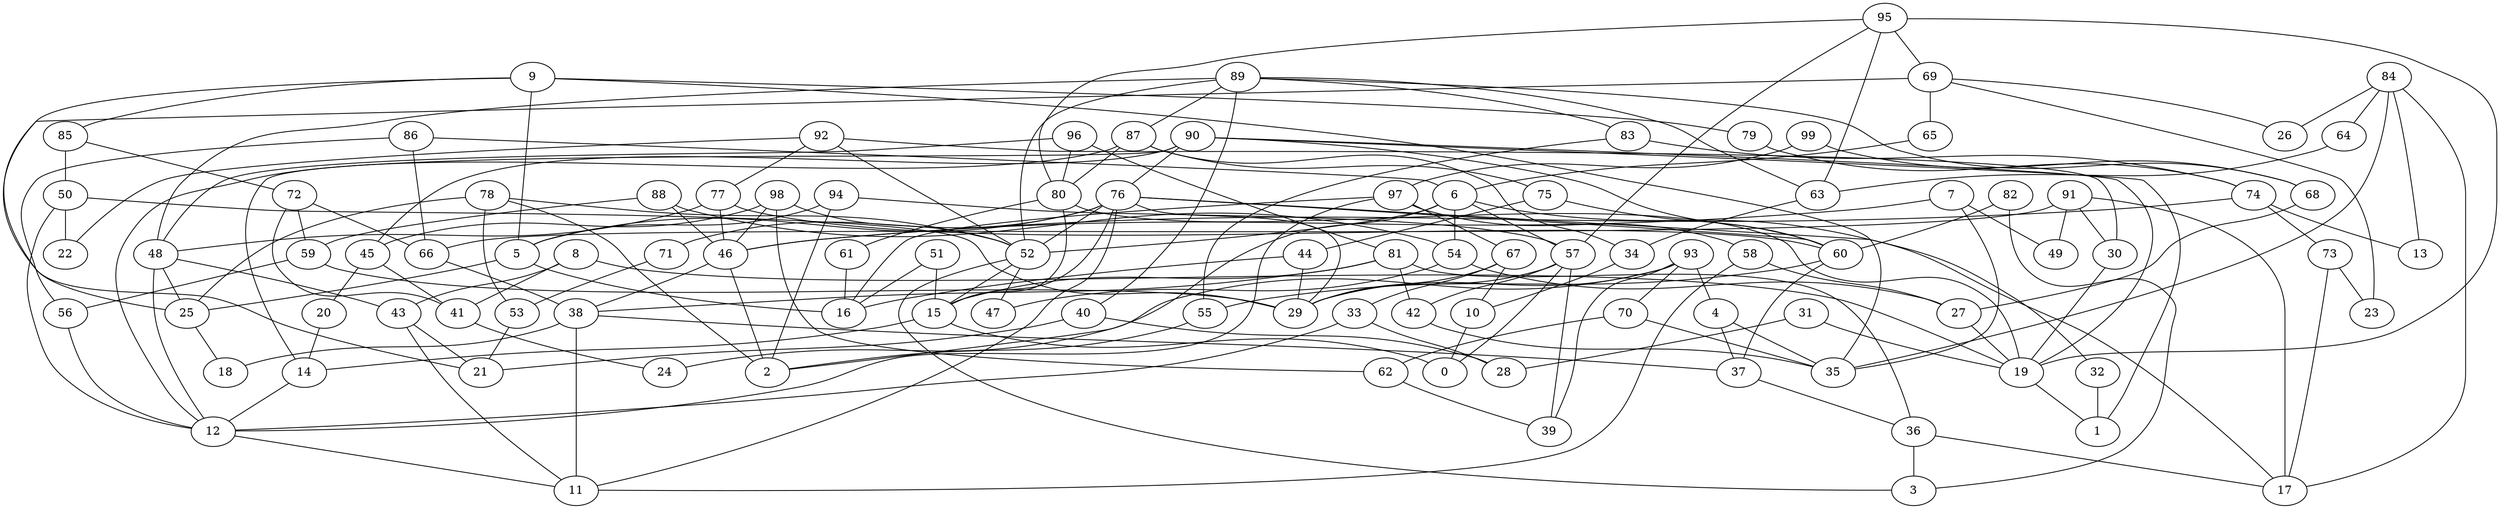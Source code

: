 digraph GG_graph {

subgraph G_graph {
edge [color = black]
"80" -> "61" [dir = none]
"80" -> "19" [dir = none]
"80" -> "15" [dir = none]
"65" -> "6" [dir = none]
"7" -> "49" [dir = none]
"7" -> "35" [dir = none]
"7" -> "46" [dir = none]
"53" -> "21" [dir = none]
"41" -> "24" [dir = none]
"25" -> "18" [dir = none]
"64" -> "63" [dir = none]
"96" -> "48" [dir = none]
"96" -> "80" [dir = none]
"96" -> "81" [dir = none]
"43" -> "21" [dir = none]
"43" -> "11" [dir = none]
"88" -> "54" [dir = none]
"88" -> "59" [dir = none]
"88" -> "46" [dir = none]
"99" -> "68" [dir = none]
"99" -> "97" [dir = none]
"67" -> "33" [dir = none]
"67" -> "29" [dir = none]
"67" -> "10" [dir = none]
"50" -> "22" [dir = none]
"50" -> "12" [dir = none]
"50" -> "29" [dir = none]
"59" -> "29" [dir = none]
"59" -> "56" [dir = none]
"56" -> "12" [dir = none]
"79" -> "74" [dir = none]
"5" -> "16" [dir = none]
"5" -> "25" [dir = none]
"51" -> "15" [dir = none]
"51" -> "16" [dir = none]
"97" -> "58" [dir = none]
"97" -> "12" [dir = none]
"97" -> "16" [dir = none]
"97" -> "67" [dir = none]
"98" -> "62" [dir = none]
"98" -> "45" [dir = none]
"98" -> "52" [dir = none]
"98" -> "46" [dir = none]
"52" -> "15" [dir = none]
"52" -> "47" [dir = none]
"52" -> "3" [dir = none]
"4" -> "35" [dir = none]
"4" -> "37" [dir = none]
"74" -> "73" [dir = none]
"74" -> "13" [dir = none]
"74" -> "46" [dir = none]
"12" -> "11" [dir = none]
"9" -> "79" [dir = none]
"9" -> "35" [dir = none]
"9" -> "85" [dir = none]
"9" -> "5" [dir = none]
"9" -> "21" [dir = none]
"93" -> "39" [dir = none]
"93" -> "4" [dir = none]
"93" -> "70" [dir = none]
"93" -> "29" [dir = none]
"93" -> "24" [dir = none]
"68" -> "27" [dir = none]
"42" -> "35" [dir = none]
"75" -> "44" [dir = none]
"75" -> "60" [dir = none]
"60" -> "55" [dir = none]
"60" -> "37" [dir = none]
"91" -> "66" [dir = none]
"91" -> "17" [dir = none]
"91" -> "30" [dir = none]
"91" -> "49" [dir = none]
"14" -> "12" [dir = none]
"34" -> "10" [dir = none]
"31" -> "19" [dir = none]
"31" -> "28" [dir = none]
"45" -> "20" [dir = none]
"45" -> "41" [dir = none]
"57" -> "42" [dir = none]
"57" -> "29" [dir = none]
"57" -> "0" [dir = none]
"57" -> "39" [dir = none]
"58" -> "11" [dir = none]
"58" -> "27" [dir = none]
"30" -> "19" [dir = none]
"84" -> "64" [dir = none]
"84" -> "17" [dir = none]
"84" -> "13" [dir = none]
"84" -> "35" [dir = none]
"84" -> "26" [dir = none]
"89" -> "48" [dir = none]
"89" -> "52" [dir = none]
"89" -> "87" [dir = none]
"89" -> "63" [dir = none]
"89" -> "40" [dir = none]
"89" -> "83" [dir = none]
"89" -> "68" [dir = none]
"82" -> "3" [dir = none]
"82" -> "60" [dir = none]
"71" -> "53" [dir = none]
"92" -> "77" [dir = none]
"92" -> "30" [dir = none]
"92" -> "52" [dir = none]
"92" -> "22" [dir = none]
"83" -> "55" [dir = none]
"83" -> "74" [dir = none]
"76" -> "15" [dir = none]
"76" -> "29" [dir = none]
"76" -> "5" [dir = none]
"76" -> "60" [dir = none]
"76" -> "17" [dir = none]
"76" -> "52" [dir = none]
"76" -> "11" [dir = none]
"76" -> "71" [dir = none]
"90" -> "76" [dir = none]
"90" -> "19" [dir = none]
"90" -> "45" [dir = none]
"90" -> "60" [dir = none]
"90" -> "14" [dir = none]
"90" -> "1" [dir = none]
"8" -> "41" [dir = none]
"8" -> "43" [dir = none]
"8" -> "19" [dir = none]
"94" -> "5" [dir = none]
"94" -> "2" [dir = none]
"94" -> "57" [dir = none]
"15" -> "0" [dir = none]
"15" -> "14" [dir = none]
"78" -> "52" [dir = none]
"78" -> "25" [dir = none]
"78" -> "53" [dir = none]
"78" -> "2" [dir = none]
"36" -> "17" [dir = none]
"36" -> "3" [dir = none]
"48" -> "25" [dir = none]
"48" -> "43" [dir = none]
"48" -> "12" [dir = none]
"32" -> "1" [dir = none]
"61" -> "16" [dir = none]
"38" -> "18" [dir = none]
"38" -> "11" [dir = none]
"38" -> "37" [dir = none]
"37" -> "36" [dir = none]
"46" -> "2" [dir = none]
"46" -> "38" [dir = none]
"81" -> "42" [dir = none]
"81" -> "36" [dir = none]
"81" -> "38" [dir = none]
"81" -> "15" [dir = none]
"69" -> "26" [dir = none]
"69" -> "25" [dir = none]
"69" -> "23" [dir = none]
"69" -> "65" [dir = none]
"95" -> "63" [dir = none]
"95" -> "69" [dir = none]
"95" -> "19" [dir = none]
"95" -> "57" [dir = none]
"95" -> "80" [dir = none]
"19" -> "1" [dir = none]
"66" -> "38" [dir = none]
"70" -> "62" [dir = none]
"70" -> "35" [dir = none]
"77" -> "46" [dir = none]
"77" -> "60" [dir = none]
"77" -> "48" [dir = none]
"73" -> "17" [dir = none]
"73" -> "23" [dir = none]
"20" -> "14" [dir = none]
"86" -> "56" [dir = none]
"86" -> "6" [dir = none]
"86" -> "66" [dir = none]
"55" -> "2" [dir = none]
"62" -> "39" [dir = none]
"87" -> "75" [dir = none]
"87" -> "12" [dir = none]
"87" -> "80" [dir = none]
"87" -> "34" [dir = none]
"54" -> "47" [dir = none]
"54" -> "27" [dir = none]
"33" -> "28" [dir = none]
"33" -> "12" [dir = none]
"6" -> "2" [dir = none]
"6" -> "52" [dir = none]
"6" -> "57" [dir = none]
"6" -> "54" [dir = none]
"6" -> "32" [dir = none]
"85" -> "50" [dir = none]
"85" -> "72" [dir = none]
"72" -> "59" [dir = none]
"72" -> "66" [dir = none]
"72" -> "41" [dir = none]
"27" -> "19" [dir = none]
"44" -> "16" [dir = none]
"44" -> "29" [dir = none]
"10" -> "0" [dir = none]
"40" -> "21" [dir = none]
"40" -> "28" [dir = none]
"63" -> "34" [dir = none]
}

}
